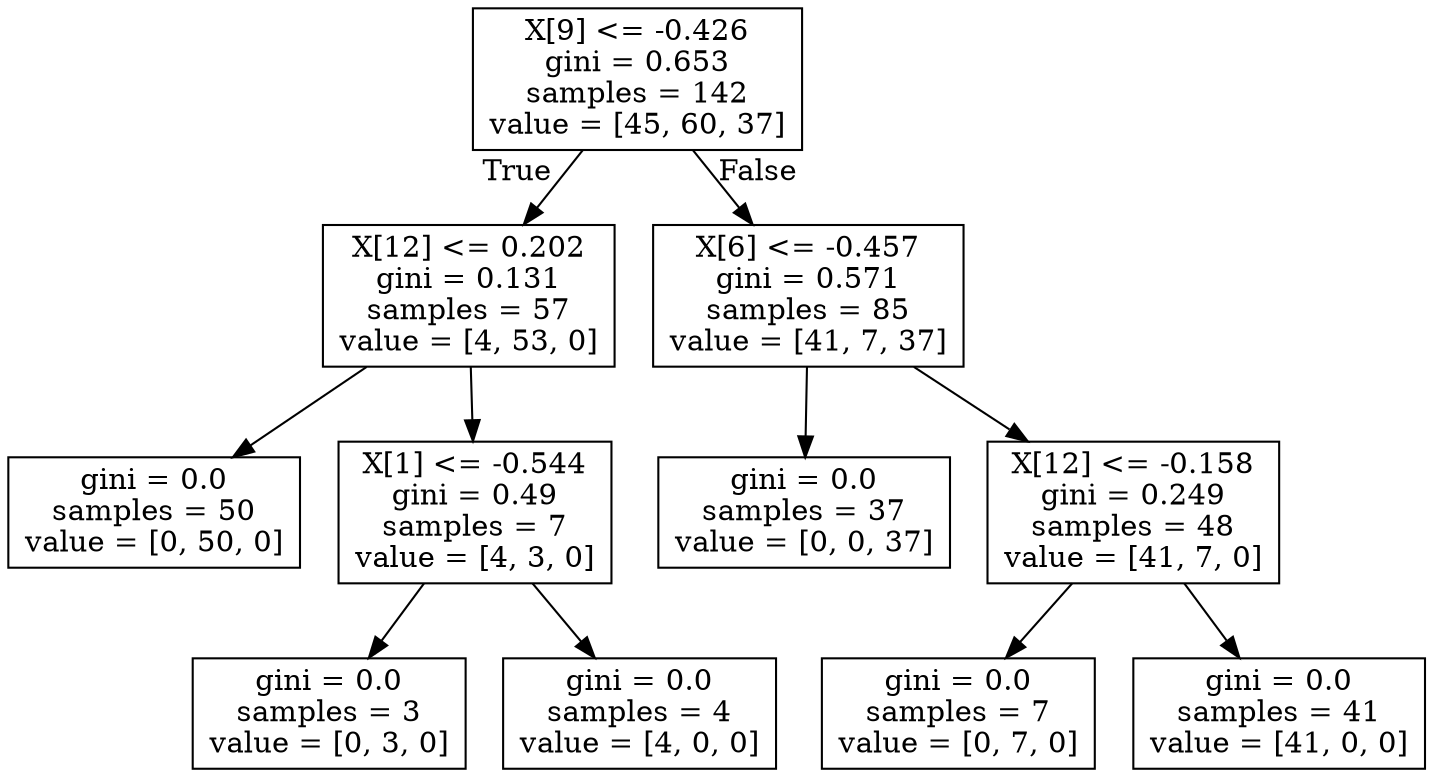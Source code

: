 digraph Tree {
node [shape=box] ;
0 [label="X[9] <= -0.426\ngini = 0.653\nsamples = 142\nvalue = [45, 60, 37]"] ;
1 [label="X[12] <= 0.202\ngini = 0.131\nsamples = 57\nvalue = [4, 53, 0]"] ;
0 -> 1 [labeldistance=2.5, labelangle=45, headlabel="True"] ;
2 [label="gini = 0.0\nsamples = 50\nvalue = [0, 50, 0]"] ;
1 -> 2 ;
3 [label="X[1] <= -0.544\ngini = 0.49\nsamples = 7\nvalue = [4, 3, 0]"] ;
1 -> 3 ;
4 [label="gini = 0.0\nsamples = 3\nvalue = [0, 3, 0]"] ;
3 -> 4 ;
5 [label="gini = 0.0\nsamples = 4\nvalue = [4, 0, 0]"] ;
3 -> 5 ;
6 [label="X[6] <= -0.457\ngini = 0.571\nsamples = 85\nvalue = [41, 7, 37]"] ;
0 -> 6 [labeldistance=2.5, labelangle=-45, headlabel="False"] ;
7 [label="gini = 0.0\nsamples = 37\nvalue = [0, 0, 37]"] ;
6 -> 7 ;
8 [label="X[12] <= -0.158\ngini = 0.249\nsamples = 48\nvalue = [41, 7, 0]"] ;
6 -> 8 ;
9 [label="gini = 0.0\nsamples = 7\nvalue = [0, 7, 0]"] ;
8 -> 9 ;
10 [label="gini = 0.0\nsamples = 41\nvalue = [41, 0, 0]"] ;
8 -> 10 ;
}